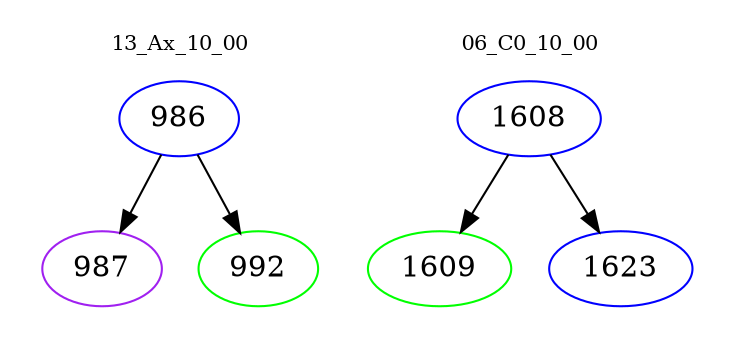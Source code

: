 digraph{
subgraph cluster_0 {
color = white
label = "13_Ax_10_00";
fontsize=10;
T0_986 [label="986", color="blue"]
T0_986 -> T0_987 [color="black"]
T0_987 [label="987", color="purple"]
T0_986 -> T0_992 [color="black"]
T0_992 [label="992", color="green"]
}
subgraph cluster_1 {
color = white
label = "06_C0_10_00";
fontsize=10;
T1_1608 [label="1608", color="blue"]
T1_1608 -> T1_1609 [color="black"]
T1_1609 [label="1609", color="green"]
T1_1608 -> T1_1623 [color="black"]
T1_1623 [label="1623", color="blue"]
}
}
